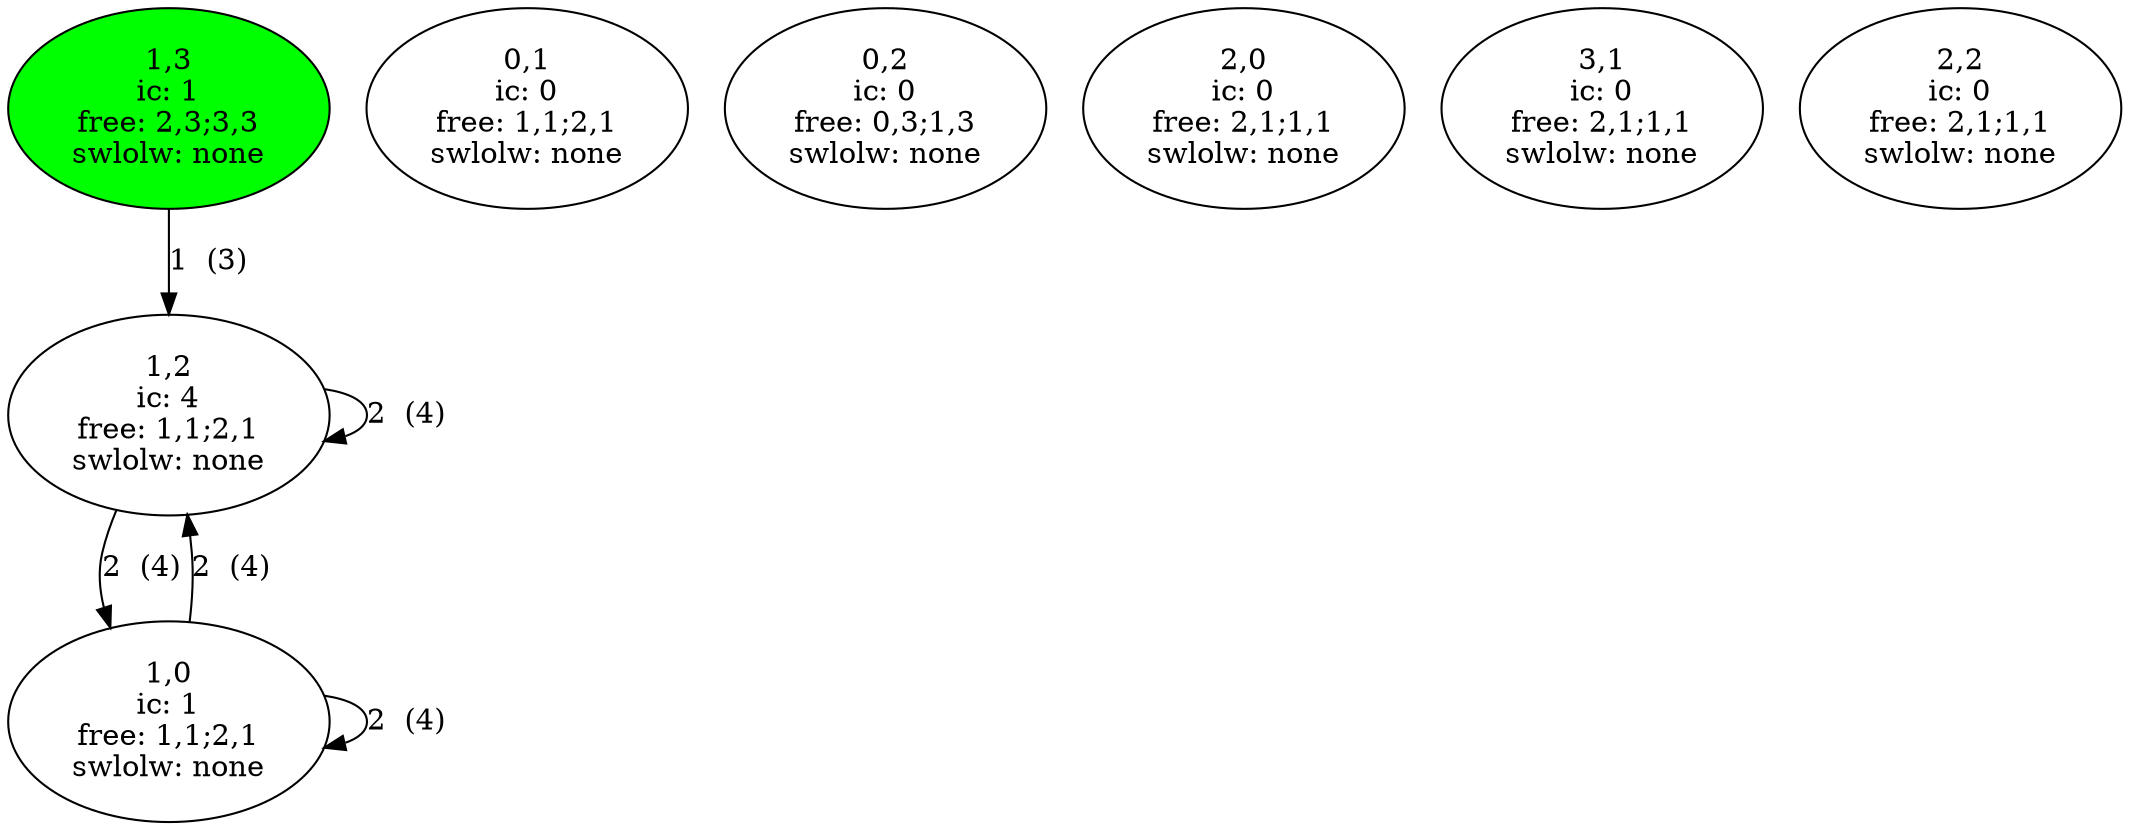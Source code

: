 digraph "sonderfall_abb4.txt_fields" {
	compound=true
	"1_2" [label="1,2
ic: 4
free: 1,1;2,1
swlolw: none" pos="2.8,5.6!"]
	"1_0" [label="1,0
ic: 1
free: 1,1;2,1
swlolw: none" pos="2.8,11.2!"]
	"0_1" [label="0,1
ic: 0
free: 1,1;2,1
swlolw: none" pos="0.0,8.399999999999999!"]
	"0_2" [label="0,2
ic: 0
free: 0,3;1,3
swlolw: none" pos="0.0,5.6!"]
	"2_0" [label="2,0
ic: 0
free: 2,1;1,1
swlolw: none" pos="5.6,11.2!"]
	"3_1" [label="3,1
ic: 0
free: 2,1;1,1
swlolw: none" pos="8.399999999999999,8.399999999999999!"]
	"2_2" [label="2,2
ic: 0
free: 2,1;1,1
swlolw: none" pos="5.6,5.6!"]
	"1_3" [label="1,3
ic: 1
free: 2,3;3,3
swlolw: none" fillcolor=green pos="2.8,2.8!" style=filled]
	"1_2" -> "1_0" [label="2  (4) "]
	"1_2" -> "1_2" [label="2  (4) "]
	"1_0" -> "1_2" [label="2  (4) "]
	"1_0" -> "1_0" [label="2  (4) "]
	"1_3" -> "1_2" [label="1  (3) "]
}
